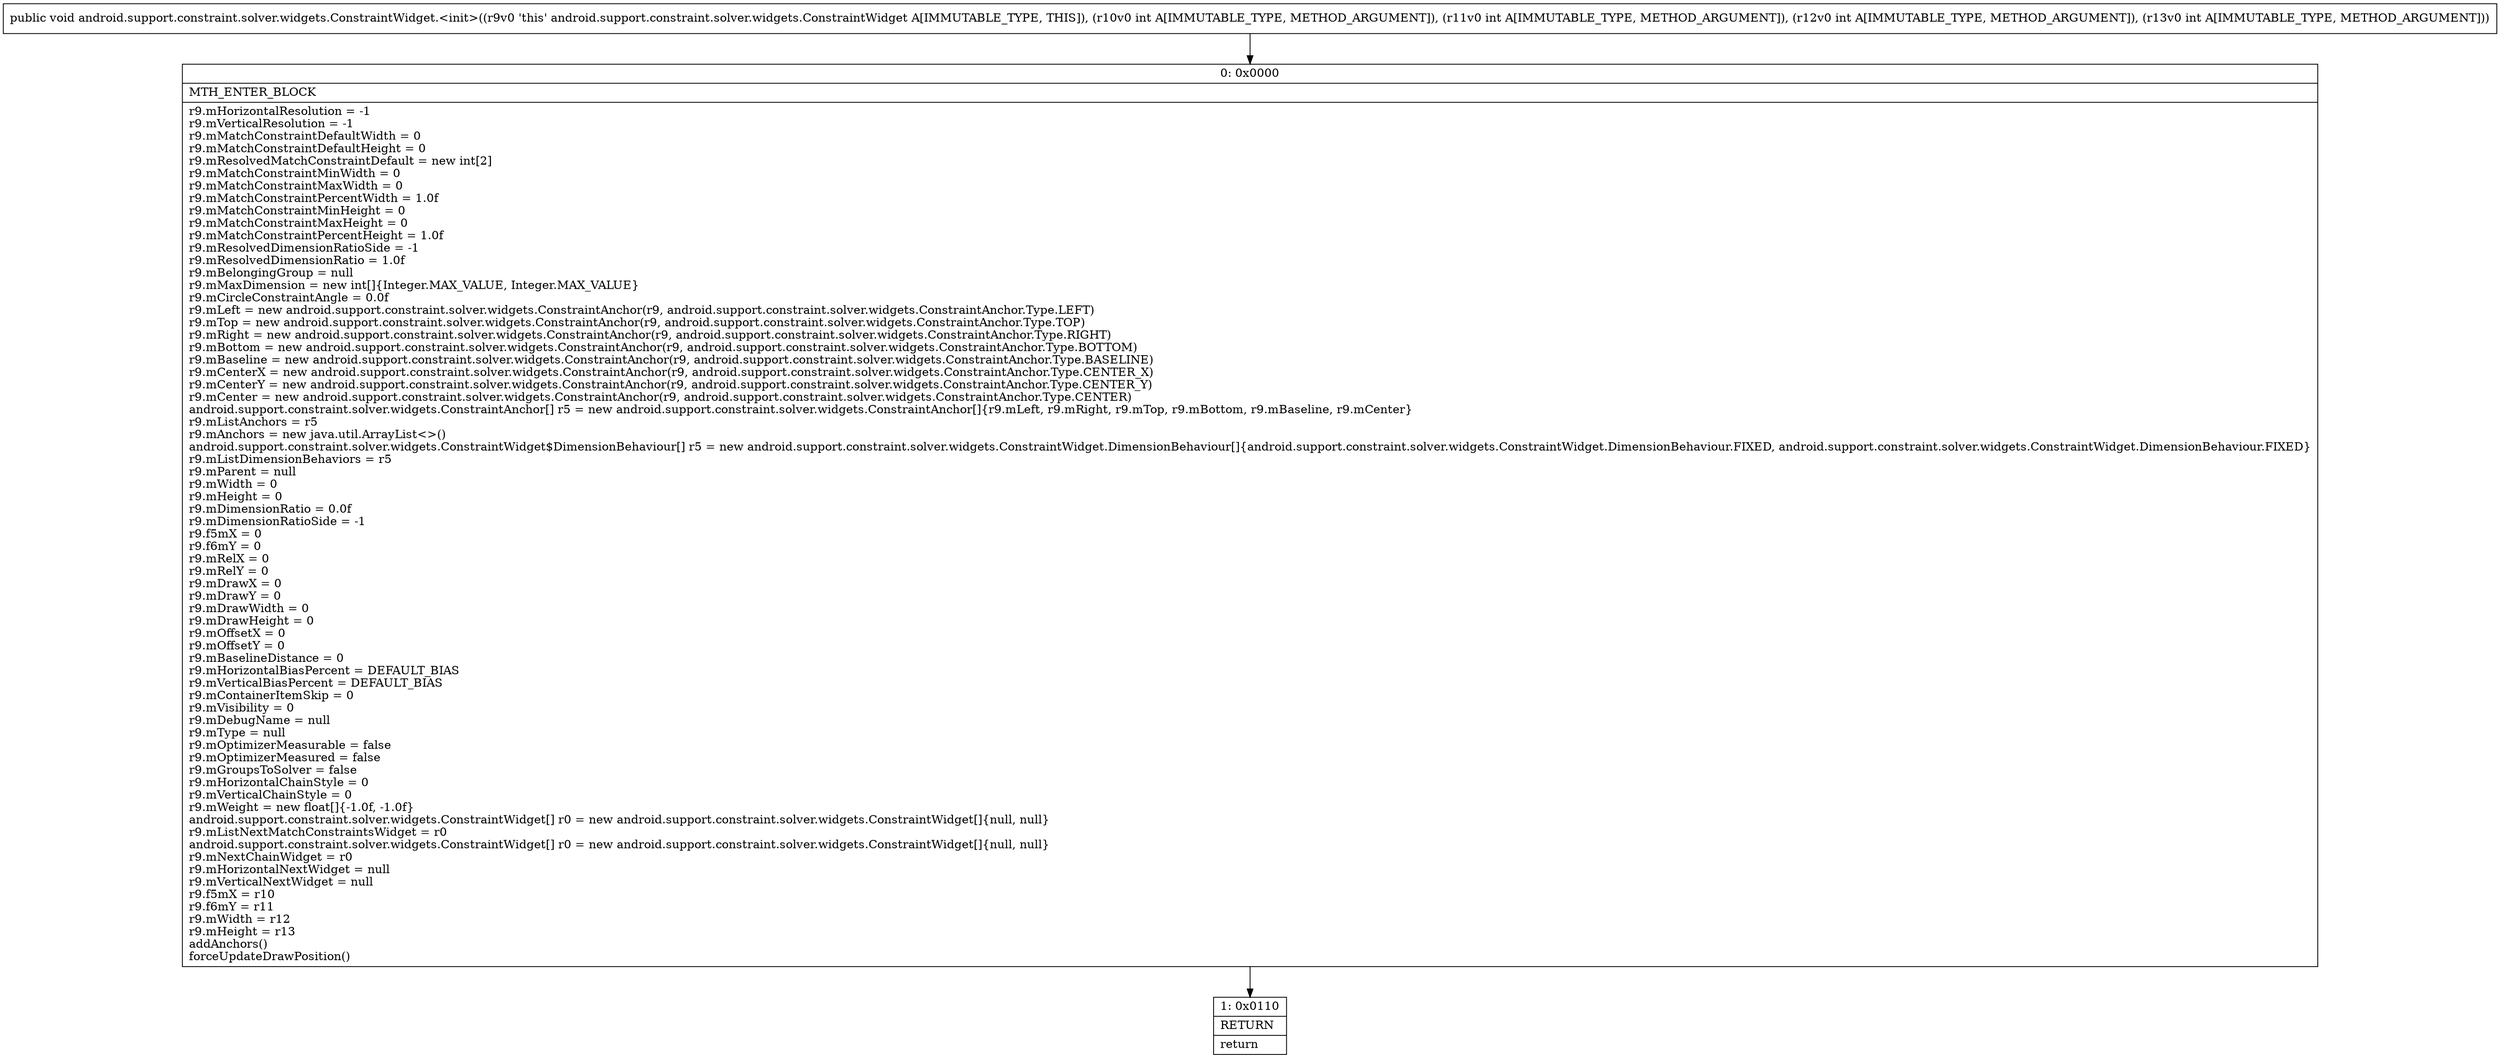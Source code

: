digraph "CFG forandroid.support.constraint.solver.widgets.ConstraintWidget.\<init\>(IIII)V" {
Node_0 [shape=record,label="{0\:\ 0x0000|MTH_ENTER_BLOCK\l|r9.mHorizontalResolution = \-1\lr9.mVerticalResolution = \-1\lr9.mMatchConstraintDefaultWidth = 0\lr9.mMatchConstraintDefaultHeight = 0\lr9.mResolvedMatchConstraintDefault = new int[2]\lr9.mMatchConstraintMinWidth = 0\lr9.mMatchConstraintMaxWidth = 0\lr9.mMatchConstraintPercentWidth = 1.0f\lr9.mMatchConstraintMinHeight = 0\lr9.mMatchConstraintMaxHeight = 0\lr9.mMatchConstraintPercentHeight = 1.0f\lr9.mResolvedDimensionRatioSide = \-1\lr9.mResolvedDimensionRatio = 1.0f\lr9.mBelongingGroup = null\lr9.mMaxDimension = new int[]\{Integer.MAX_VALUE, Integer.MAX_VALUE\}\lr9.mCircleConstraintAngle = 0.0f\lr9.mLeft = new android.support.constraint.solver.widgets.ConstraintAnchor(r9, android.support.constraint.solver.widgets.ConstraintAnchor.Type.LEFT)\lr9.mTop = new android.support.constraint.solver.widgets.ConstraintAnchor(r9, android.support.constraint.solver.widgets.ConstraintAnchor.Type.TOP)\lr9.mRight = new android.support.constraint.solver.widgets.ConstraintAnchor(r9, android.support.constraint.solver.widgets.ConstraintAnchor.Type.RIGHT)\lr9.mBottom = new android.support.constraint.solver.widgets.ConstraintAnchor(r9, android.support.constraint.solver.widgets.ConstraintAnchor.Type.BOTTOM)\lr9.mBaseline = new android.support.constraint.solver.widgets.ConstraintAnchor(r9, android.support.constraint.solver.widgets.ConstraintAnchor.Type.BASELINE)\lr9.mCenterX = new android.support.constraint.solver.widgets.ConstraintAnchor(r9, android.support.constraint.solver.widgets.ConstraintAnchor.Type.CENTER_X)\lr9.mCenterY = new android.support.constraint.solver.widgets.ConstraintAnchor(r9, android.support.constraint.solver.widgets.ConstraintAnchor.Type.CENTER_Y)\lr9.mCenter = new android.support.constraint.solver.widgets.ConstraintAnchor(r9, android.support.constraint.solver.widgets.ConstraintAnchor.Type.CENTER)\landroid.support.constraint.solver.widgets.ConstraintAnchor[] r5 = new android.support.constraint.solver.widgets.ConstraintAnchor[]\{r9.mLeft, r9.mRight, r9.mTop, r9.mBottom, r9.mBaseline, r9.mCenter\}\lr9.mListAnchors = r5\lr9.mAnchors = new java.util.ArrayList\<\>()\landroid.support.constraint.solver.widgets.ConstraintWidget$DimensionBehaviour[] r5 = new android.support.constraint.solver.widgets.ConstraintWidget.DimensionBehaviour[]\{android.support.constraint.solver.widgets.ConstraintWidget.DimensionBehaviour.FIXED, android.support.constraint.solver.widgets.ConstraintWidget.DimensionBehaviour.FIXED\}\lr9.mListDimensionBehaviors = r5\lr9.mParent = null\lr9.mWidth = 0\lr9.mHeight = 0\lr9.mDimensionRatio = 0.0f\lr9.mDimensionRatioSide = \-1\lr9.f5mX = 0\lr9.f6mY = 0\lr9.mRelX = 0\lr9.mRelY = 0\lr9.mDrawX = 0\lr9.mDrawY = 0\lr9.mDrawWidth = 0\lr9.mDrawHeight = 0\lr9.mOffsetX = 0\lr9.mOffsetY = 0\lr9.mBaselineDistance = 0\lr9.mHorizontalBiasPercent = DEFAULT_BIAS\lr9.mVerticalBiasPercent = DEFAULT_BIAS\lr9.mContainerItemSkip = 0\lr9.mVisibility = 0\lr9.mDebugName = null\lr9.mType = null\lr9.mOptimizerMeasurable = false\lr9.mOptimizerMeasured = false\lr9.mGroupsToSolver = false\lr9.mHorizontalChainStyle = 0\lr9.mVerticalChainStyle = 0\lr9.mWeight = new float[]\{\-1.0f, \-1.0f\}\landroid.support.constraint.solver.widgets.ConstraintWidget[] r0 = new android.support.constraint.solver.widgets.ConstraintWidget[]\{null, null\}\lr9.mListNextMatchConstraintsWidget = r0\landroid.support.constraint.solver.widgets.ConstraintWidget[] r0 = new android.support.constraint.solver.widgets.ConstraintWidget[]\{null, null\}\lr9.mNextChainWidget = r0\lr9.mHorizontalNextWidget = null\lr9.mVerticalNextWidget = null\lr9.f5mX = r10\lr9.f6mY = r11\lr9.mWidth = r12\lr9.mHeight = r13\laddAnchors()\lforceUpdateDrawPosition()\l}"];
Node_1 [shape=record,label="{1\:\ 0x0110|RETURN\l|return\l}"];
MethodNode[shape=record,label="{public void android.support.constraint.solver.widgets.ConstraintWidget.\<init\>((r9v0 'this' android.support.constraint.solver.widgets.ConstraintWidget A[IMMUTABLE_TYPE, THIS]), (r10v0 int A[IMMUTABLE_TYPE, METHOD_ARGUMENT]), (r11v0 int A[IMMUTABLE_TYPE, METHOD_ARGUMENT]), (r12v0 int A[IMMUTABLE_TYPE, METHOD_ARGUMENT]), (r13v0 int A[IMMUTABLE_TYPE, METHOD_ARGUMENT])) }"];
MethodNode -> Node_0;
Node_0 -> Node_1;
}

